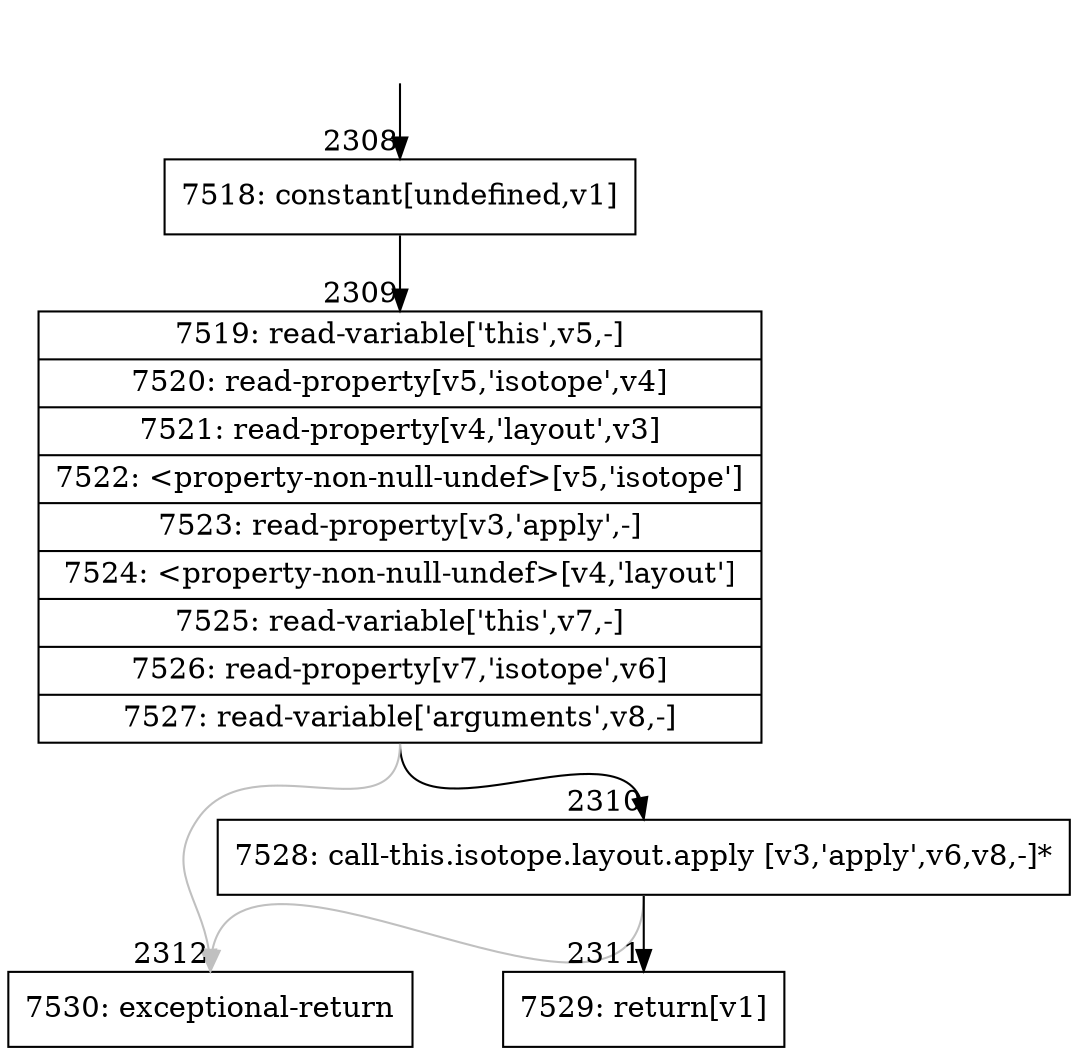 digraph {
rankdir="TD"
BB_entry214[shape=none,label=""];
BB_entry214 -> BB2308 [tailport=s, headport=n, headlabel="    2308"]
BB2308 [shape=record label="{7518: constant[undefined,v1]}" ] 
BB2308 -> BB2309 [tailport=s, headport=n, headlabel="      2309"]
BB2309 [shape=record label="{7519: read-variable['this',v5,-]|7520: read-property[v5,'isotope',v4]|7521: read-property[v4,'layout',v3]|7522: \<property-non-null-undef\>[v5,'isotope']|7523: read-property[v3,'apply',-]|7524: \<property-non-null-undef\>[v4,'layout']|7525: read-variable['this',v7,-]|7526: read-property[v7,'isotope',v6]|7527: read-variable['arguments',v8,-]}" ] 
BB2309 -> BB2310 [tailport=s, headport=n, headlabel="      2310"]
BB2309 -> BB2312 [tailport=s, headport=n, color=gray, headlabel="      2312"]
BB2310 [shape=record label="{7528: call-this.isotope.layout.apply [v3,'apply',v6,v8,-]*}" ] 
BB2310 -> BB2311 [tailport=s, headport=n, headlabel="      2311"]
BB2310 -> BB2312 [tailport=s, headport=n, color=gray]
BB2311 [shape=record label="{7529: return[v1]}" ] 
BB2312 [shape=record label="{7530: exceptional-return}" ] 
//#$~ 3191
}
